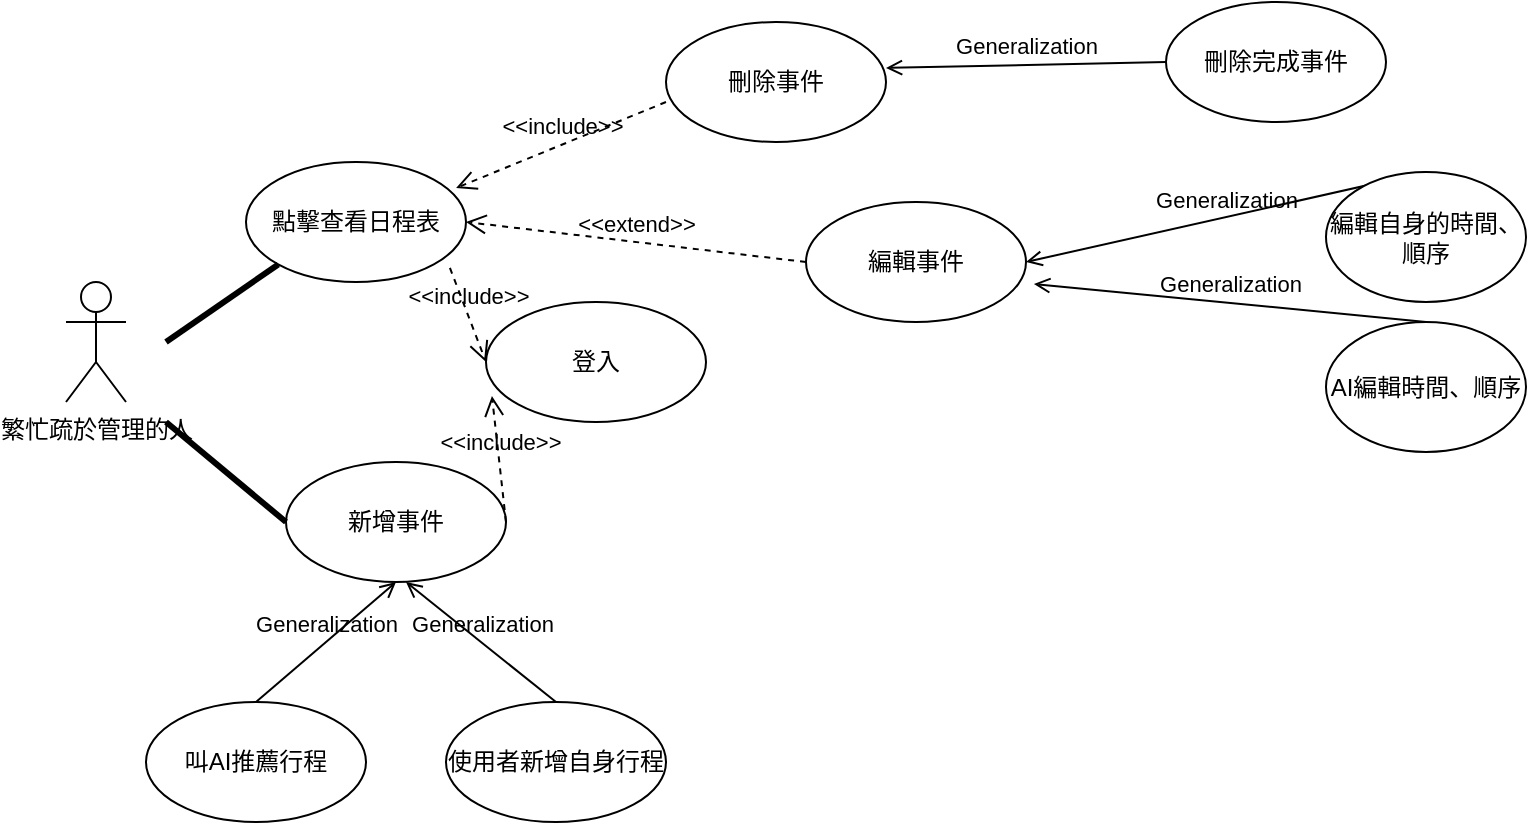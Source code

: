 <mxfile>
    <diagram name="第 1 页" id="Jj3UkCcf70LYA5oVNf9b">
        <mxGraphModel dx="1643" dy="306" grid="1" gridSize="10" guides="1" tooltips="1" connect="1" arrows="1" fold="1" page="1" pageScale="1" pageWidth="827" pageHeight="1169" math="0" shadow="0">
            <root>
                <mxCell id="0"/>
                <mxCell id="1" parent="0"/>
                <mxCell id="_R3BB7dawXil-FJ_AwLg-1" value="繁忙疏於管理的人" style="shape=umlActor;verticalLabelPosition=bottom;verticalAlign=top;html=1;" parent="1" vertex="1">
                    <mxGeometry x="30" y="150" width="30" height="60" as="geometry"/>
                </mxCell>
                <mxCell id="_R3BB7dawXil-FJ_AwLg-2" value="點擊查看日程表" style="ellipse;html=1;whiteSpace=wrap;" parent="1" vertex="1">
                    <mxGeometry x="120" y="90" width="110" height="60" as="geometry"/>
                </mxCell>
                <mxCell id="_R3BB7dawXil-FJ_AwLg-3" value="&amp;lt;&amp;lt;include&amp;gt;&amp;gt;" style="endArrow=open;startArrow=none;endFill=0;startFill=0;endSize=8;html=1;verticalAlign=bottom;dashed=1;labelBackgroundColor=none;rounded=0;entryX=0.955;entryY=0.217;entryDx=0;entryDy=0;entryPerimeter=0;" parent="1" target="_R3BB7dawXil-FJ_AwLg-2" edge="1">
                    <mxGeometry width="160" relative="1" as="geometry">
                        <mxPoint x="330" y="60" as="sourcePoint"/>
                        <mxPoint x="490" y="80" as="targetPoint"/>
                    </mxGeometry>
                </mxCell>
                <mxCell id="_R3BB7dawXil-FJ_AwLg-4" value="刪除事件" style="ellipse;html=1;whiteSpace=wrap;" parent="1" vertex="1">
                    <mxGeometry x="330" y="20" width="110" height="60" as="geometry"/>
                </mxCell>
                <mxCell id="_R3BB7dawXil-FJ_AwLg-5" value="Generalization" style="html=1;verticalAlign=bottom;labelBackgroundColor=none;endArrow=open;endFill=0;rounded=0;entryX=1;entryY=0.383;entryDx=0;entryDy=0;entryPerimeter=0;exitX=0;exitY=0.5;exitDx=0;exitDy=0;" parent="1" source="_R3BB7dawXil-FJ_AwLg-6" target="_R3BB7dawXil-FJ_AwLg-4" edge="1">
                    <mxGeometry width="160" relative="1" as="geometry">
                        <mxPoint x="600" y="43" as="sourcePoint"/>
                        <mxPoint x="610" y="70" as="targetPoint"/>
                    </mxGeometry>
                </mxCell>
                <mxCell id="_R3BB7dawXil-FJ_AwLg-6" value="&lt;div&gt;刪除完成事件&lt;/div&gt;" style="ellipse;html=1;whiteSpace=wrap;" parent="1" vertex="1">
                    <mxGeometry x="580" y="10" width="110" height="60" as="geometry"/>
                </mxCell>
                <mxCell id="_R3BB7dawXil-FJ_AwLg-7" value="" style="endArrow=none;startArrow=none;endFill=0;startFill=0;endSize=8;html=1;verticalAlign=bottom;labelBackgroundColor=none;strokeWidth=3;rounded=0;entryX=0;entryY=1;entryDx=0;entryDy=0;" parent="1" target="_R3BB7dawXil-FJ_AwLg-2" edge="1">
                    <mxGeometry width="160" relative="1" as="geometry">
                        <mxPoint x="80" y="180" as="sourcePoint"/>
                        <mxPoint x="420" y="190" as="targetPoint"/>
                    </mxGeometry>
                </mxCell>
                <mxCell id="_R3BB7dawXil-FJ_AwLg-9" value="叫AI推薦行程" style="ellipse;html=1;whiteSpace=wrap;" parent="1" vertex="1">
                    <mxGeometry x="70" y="360" width="110" height="60" as="geometry"/>
                </mxCell>
                <mxCell id="_R3BB7dawXil-FJ_AwLg-11" value="新增事件" style="ellipse;html=1;whiteSpace=wrap;" parent="1" vertex="1">
                    <mxGeometry x="140" y="240" width="110" height="60" as="geometry"/>
                </mxCell>
                <mxCell id="_R3BB7dawXil-FJ_AwLg-19" value="" style="endArrow=none;startArrow=none;endFill=0;startFill=0;endSize=8;html=1;verticalAlign=bottom;labelBackgroundColor=none;strokeWidth=3;rounded=0;entryX=0;entryY=0.5;entryDx=0;entryDy=0;" parent="1" target="_R3BB7dawXil-FJ_AwLg-11" edge="1">
                    <mxGeometry width="160" relative="1" as="geometry">
                        <mxPoint x="80" y="220" as="sourcePoint"/>
                        <mxPoint x="146" y="151" as="targetPoint"/>
                    </mxGeometry>
                </mxCell>
                <mxCell id="_R3BB7dawXil-FJ_AwLg-23" value="&amp;lt;&amp;lt;include&amp;gt;&amp;gt;" style="endArrow=open;startArrow=none;endFill=0;startFill=0;endSize=8;html=1;verticalAlign=bottom;dashed=1;labelBackgroundColor=none;rounded=0;exitX=1;exitY=0.5;exitDx=0;exitDy=0;entryX=0.027;entryY=0.783;entryDx=0;entryDy=0;entryPerimeter=0;" parent="1" source="_R3BB7dawXil-FJ_AwLg-11" target="_R3BB7dawXil-FJ_AwLg-25" edge="1">
                    <mxGeometry width="160" relative="1" as="geometry">
                        <mxPoint x="355" y="200" as="sourcePoint"/>
                        <mxPoint x="280" y="200" as="targetPoint"/>
                    </mxGeometry>
                </mxCell>
                <mxCell id="_R3BB7dawXil-FJ_AwLg-24" value="&amp;lt;&amp;lt;include&amp;gt;&amp;gt;" style="endArrow=open;startArrow=none;endFill=0;startFill=0;endSize=8;html=1;verticalAlign=bottom;dashed=1;labelBackgroundColor=none;rounded=0;exitX=0.927;exitY=0.883;exitDx=0;exitDy=0;exitPerimeter=0;entryX=0;entryY=0.5;entryDx=0;entryDy=0;" parent="1" source="_R3BB7dawXil-FJ_AwLg-2" target="_R3BB7dawXil-FJ_AwLg-25" edge="1">
                    <mxGeometry width="160" relative="1" as="geometry">
                        <mxPoint x="240" y="160" as="sourcePoint"/>
                        <mxPoint x="280" y="190" as="targetPoint"/>
                    </mxGeometry>
                </mxCell>
                <mxCell id="_R3BB7dawXil-FJ_AwLg-25" value="登入" style="ellipse;html=1;whiteSpace=wrap;" parent="1" vertex="1">
                    <mxGeometry x="240" y="160" width="110" height="60" as="geometry"/>
                </mxCell>
                <mxCell id="_R3BB7dawXil-FJ_AwLg-26" value="&lt;div&gt;編輯事件&lt;/div&gt;" style="ellipse;html=1;whiteSpace=wrap;" parent="1" vertex="1">
                    <mxGeometry x="400" y="110" width="110" height="60" as="geometry"/>
                </mxCell>
                <mxCell id="_R3BB7dawXil-FJ_AwLg-29" value="&amp;lt;&amp;lt;extend&amp;gt;&amp;gt;" style="endArrow=open;startArrow=none;endFill=0;startFill=0;endSize=8;html=1;verticalAlign=bottom;dashed=1;labelBackgroundColor=none;rounded=0;entryX=1;entryY=0.5;entryDx=0;entryDy=0;exitX=0;exitY=0.5;exitDx=0;exitDy=0;" parent="1" source="_R3BB7dawXil-FJ_AwLg-26" target="_R3BB7dawXil-FJ_AwLg-2" edge="1">
                    <mxGeometry width="160" relative="1" as="geometry">
                        <mxPoint x="405" y="98.5" as="sourcePoint"/>
                        <mxPoint x="300" y="141.5" as="targetPoint"/>
                    </mxGeometry>
                </mxCell>
                <mxCell id="_R3BB7dawXil-FJ_AwLg-38" value="Generalization" style="html=1;verticalAlign=bottom;labelBackgroundColor=none;endArrow=open;endFill=0;rounded=0;entryX=1;entryY=0.5;entryDx=0;entryDy=0;exitX=0.5;exitY=0;exitDx=0;exitDy=0;" parent="1" source="_R3BB7dawXil-FJ_AwLg-39" target="_R3BB7dawXil-FJ_AwLg-26" edge="1">
                    <mxGeometry width="160" relative="1" as="geometry">
                        <mxPoint x="535" y="420" as="sourcePoint"/>
                        <mxPoint x="535" y="350" as="targetPoint"/>
                    </mxGeometry>
                </mxCell>
                <mxCell id="_R3BB7dawXil-FJ_AwLg-39" value="編輯自身的時間、順序" style="ellipse;html=1;whiteSpace=wrap;" parent="1" vertex="1">
                    <mxGeometry x="660" y="95" width="100" height="65" as="geometry"/>
                </mxCell>
                <mxCell id="2" value="Generalization" style="html=1;verticalAlign=bottom;labelBackgroundColor=none;endArrow=open;endFill=0;rounded=0;entryX=0.5;entryY=1;entryDx=0;entryDy=0;exitX=0.5;exitY=0;exitDx=0;exitDy=0;" edge="1" parent="1" source="_R3BB7dawXil-FJ_AwLg-9" target="_R3BB7dawXil-FJ_AwLg-11">
                    <mxGeometry width="160" relative="1" as="geometry">
                        <mxPoint x="240" y="390" as="sourcePoint"/>
                        <mxPoint x="240" y="310" as="targetPoint"/>
                    </mxGeometry>
                </mxCell>
                <mxCell id="3" value="使用者新增自身行程" style="ellipse;html=1;whiteSpace=wrap;" vertex="1" parent="1">
                    <mxGeometry x="220" y="360" width="110" height="60" as="geometry"/>
                </mxCell>
                <mxCell id="5" value="Generalization" style="html=1;verticalAlign=bottom;labelBackgroundColor=none;endArrow=open;endFill=0;rounded=0;exitX=0.5;exitY=0;exitDx=0;exitDy=0;" edge="1" parent="1" source="3">
                    <mxGeometry width="160" relative="1" as="geometry">
                        <mxPoint x="135" y="370" as="sourcePoint"/>
                        <mxPoint x="200" y="300" as="targetPoint"/>
                    </mxGeometry>
                </mxCell>
                <mxCell id="6" value="Generalization" style="html=1;verticalAlign=bottom;labelBackgroundColor=none;endArrow=open;endFill=0;rounded=0;entryX=1.036;entryY=0.683;entryDx=0;entryDy=0;exitX=0.5;exitY=0;exitDx=0;exitDy=0;entryPerimeter=0;" edge="1" parent="1" source="7" target="_R3BB7dawXil-FJ_AwLg-26">
                    <mxGeometry width="160" relative="1" as="geometry">
                        <mxPoint x="535" y="495" as="sourcePoint"/>
                        <mxPoint x="510" y="215" as="targetPoint"/>
                    </mxGeometry>
                </mxCell>
                <mxCell id="7" value="AI編輯時間、順序" style="ellipse;html=1;whiteSpace=wrap;" vertex="1" parent="1">
                    <mxGeometry x="660" y="170" width="100" height="65" as="geometry"/>
                </mxCell>
            </root>
        </mxGraphModel>
    </diagram>
</mxfile>